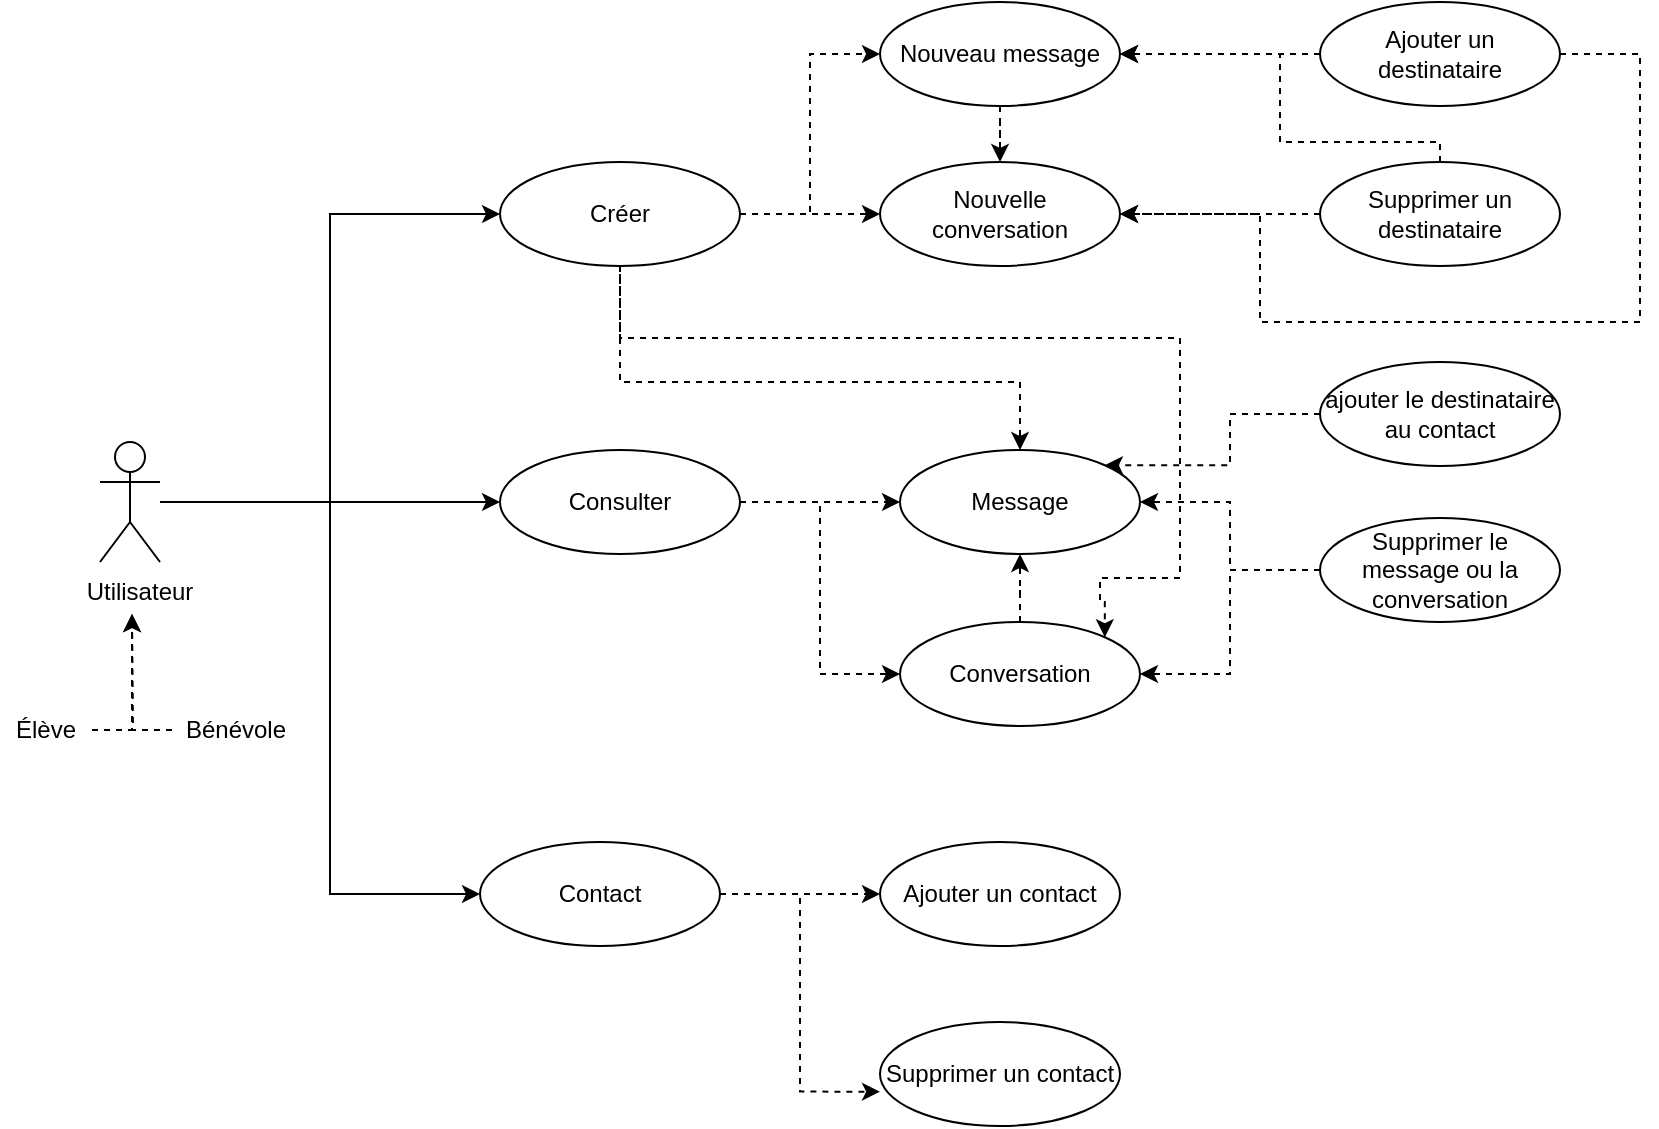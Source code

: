 <mxfile version="21.1.1" type="github">
  <diagram name="Page-1" id="rdmQYj4Cs7jWOs6_GkxZ">
    <mxGraphModel dx="1434" dy="794" grid="1" gridSize="10" guides="1" tooltips="1" connect="1" arrows="1" fold="1" page="1" pageScale="1" pageWidth="827" pageHeight="1169" math="0" shadow="0">
      <root>
        <mxCell id="0" />
        <mxCell id="1" parent="0" />
        <mxCell id="GBjzqEbFsssH7kwa6L_I-11" style="edgeStyle=orthogonalEdgeStyle;rounded=0;orthogonalLoop=1;jettySize=auto;html=1;entryX=0;entryY=0.5;entryDx=0;entryDy=0;" parent="1" source="GBjzqEbFsssH7kwa6L_I-1" target="GBjzqEbFsssH7kwa6L_I-10" edge="1">
          <mxGeometry relative="1" as="geometry" />
        </mxCell>
        <mxCell id="GBjzqEbFsssH7kwa6L_I-13" style="edgeStyle=orthogonalEdgeStyle;rounded=0;orthogonalLoop=1;jettySize=auto;html=1;entryX=0;entryY=0.5;entryDx=0;entryDy=0;" parent="1" source="GBjzqEbFsssH7kwa6L_I-1" target="GBjzqEbFsssH7kwa6L_I-12" edge="1">
          <mxGeometry relative="1" as="geometry" />
        </mxCell>
        <mxCell id="GBjzqEbFsssH7kwa6L_I-25" style="edgeStyle=orthogonalEdgeStyle;rounded=0;orthogonalLoop=1;jettySize=auto;html=1;entryX=0;entryY=0.5;entryDx=0;entryDy=0;" parent="1" target="GBjzqEbFsssH7kwa6L_I-24" edge="1">
          <mxGeometry relative="1" as="geometry">
            <mxPoint x="115" y="310" as="sourcePoint" />
            <mxPoint x="275" y="506" as="targetPoint" />
            <Array as="points">
              <mxPoint x="195" y="310" />
              <mxPoint x="195" y="506" />
            </Array>
          </mxGeometry>
        </mxCell>
        <mxCell id="GBjzqEbFsssH7kwa6L_I-1" value="Actor" style="shape=umlActor;verticalLabelPosition=bottom;verticalAlign=top;html=1;outlineConnect=0;overflow=visible;noLabel=1;" parent="1" vertex="1">
          <mxGeometry x="80" y="280" width="30" height="60" as="geometry" />
        </mxCell>
        <mxCell id="GBjzqEbFsssH7kwa6L_I-2" value="Utilisateur" style="text;html=1;strokeColor=none;fillColor=none;align=center;verticalAlign=middle;whiteSpace=wrap;rounded=0;" parent="1" vertex="1">
          <mxGeometry x="70" y="340" width="60" height="30" as="geometry" />
        </mxCell>
        <mxCell id="GBjzqEbFsssH7kwa6L_I-3" value="" style="edgeStyle=orthogonalEdgeStyle;rounded=0;orthogonalLoop=1;jettySize=auto;html=1;dashed=1;" parent="1" source="GBjzqEbFsssH7kwa6L_I-4" edge="1">
          <mxGeometry relative="1" as="geometry">
            <mxPoint x="76" y="425" as="sourcePoint" />
            <mxPoint x="96" y="366" as="targetPoint" />
          </mxGeometry>
        </mxCell>
        <mxCell id="GBjzqEbFsssH7kwa6L_I-4" value="Élève" style="text;html=1;strokeColor=none;fillColor=none;align=center;verticalAlign=middle;whiteSpace=wrap;rounded=0;" parent="1" vertex="1">
          <mxGeometry x="30" y="409" width="46" height="30" as="geometry" />
        </mxCell>
        <mxCell id="GBjzqEbFsssH7kwa6L_I-5" value="" style="edgeStyle=orthogonalEdgeStyle;rounded=0;orthogonalLoop=1;jettySize=auto;html=1;dashed=1;exitX=0;exitY=0.5;exitDx=0;exitDy=0;" parent="1" source="GBjzqEbFsssH7kwa6L_I-6" edge="1">
          <mxGeometry relative="1" as="geometry">
            <mxPoint x="116" y="431" as="sourcePoint" />
            <mxPoint x="96" y="366" as="targetPoint" />
          </mxGeometry>
        </mxCell>
        <mxCell id="GBjzqEbFsssH7kwa6L_I-6" value="Bénévole" style="text;html=1;strokeColor=none;fillColor=none;align=center;verticalAlign=middle;whiteSpace=wrap;rounded=0;" parent="1" vertex="1">
          <mxGeometry x="116" y="409" width="64" height="30" as="geometry" />
        </mxCell>
        <mxCell id="GBjzqEbFsssH7kwa6L_I-16" value="" style="edgeStyle=orthogonalEdgeStyle;rounded=0;orthogonalLoop=1;jettySize=auto;html=1;dashed=1;" parent="1" source="GBjzqEbFsssH7kwa6L_I-10" target="GBjzqEbFsssH7kwa6L_I-14" edge="1">
          <mxGeometry relative="1" as="geometry">
            <Array as="points">
              <mxPoint x="460" y="310" />
              <mxPoint x="460" y="310" />
            </Array>
          </mxGeometry>
        </mxCell>
        <mxCell id="GBjzqEbFsssH7kwa6L_I-19" style="edgeStyle=orthogonalEdgeStyle;rounded=0;orthogonalLoop=1;jettySize=auto;html=1;entryX=0;entryY=0.5;entryDx=0;entryDy=0;dashed=1;" parent="1" source="GBjzqEbFsssH7kwa6L_I-10" target="GBjzqEbFsssH7kwa6L_I-17" edge="1">
          <mxGeometry relative="1" as="geometry" />
        </mxCell>
        <mxCell id="GBjzqEbFsssH7kwa6L_I-10" value="Consulter" style="ellipse;whiteSpace=wrap;html=1;" parent="1" vertex="1">
          <mxGeometry x="280" y="284" width="120" height="52" as="geometry" />
        </mxCell>
        <mxCell id="GBjzqEbFsssH7kwa6L_I-22" style="edgeStyle=orthogonalEdgeStyle;rounded=0;orthogonalLoop=1;jettySize=auto;html=1;dashed=1;" parent="1" source="GBjzqEbFsssH7kwa6L_I-12" target="GBjzqEbFsssH7kwa6L_I-21" edge="1">
          <mxGeometry relative="1" as="geometry" />
        </mxCell>
        <mxCell id="GBjzqEbFsssH7kwa6L_I-23" style="edgeStyle=orthogonalEdgeStyle;rounded=0;orthogonalLoop=1;jettySize=auto;html=1;entryX=0;entryY=0.5;entryDx=0;entryDy=0;dashed=1;" parent="1" source="GBjzqEbFsssH7kwa6L_I-12" target="GBjzqEbFsssH7kwa6L_I-20" edge="1">
          <mxGeometry relative="1" as="geometry" />
        </mxCell>
        <mxCell id="GBjzqEbFsssH7kwa6L_I-40" style="edgeStyle=orthogonalEdgeStyle;rounded=0;orthogonalLoop=1;jettySize=auto;html=1;entryX=0.5;entryY=0;entryDx=0;entryDy=0;dashed=1;" parent="1" source="GBjzqEbFsssH7kwa6L_I-12" target="GBjzqEbFsssH7kwa6L_I-14" edge="1">
          <mxGeometry relative="1" as="geometry">
            <Array as="points">
              <mxPoint x="340" y="250" />
              <mxPoint x="540" y="250" />
            </Array>
          </mxGeometry>
        </mxCell>
        <mxCell id="GBjzqEbFsssH7kwa6L_I-41" style="edgeStyle=orthogonalEdgeStyle;rounded=0;orthogonalLoop=1;jettySize=auto;html=1;dashed=1;entryX=1;entryY=0;entryDx=0;entryDy=0;" parent="1" target="GBjzqEbFsssH7kwa6L_I-17" edge="1">
          <mxGeometry relative="1" as="geometry">
            <Array as="points">
              <mxPoint x="340" y="228" />
              <mxPoint x="620" y="228" />
              <mxPoint x="620" y="348" />
              <mxPoint x="580" y="348" />
              <mxPoint x="580" y="360" />
              <mxPoint x="582" y="360" />
            </Array>
            <mxPoint x="340" y="190" as="sourcePoint" />
            <mxPoint x="582.426" y="375.615" as="targetPoint" />
          </mxGeometry>
        </mxCell>
        <mxCell id="GBjzqEbFsssH7kwa6L_I-12" value="Créer" style="ellipse;whiteSpace=wrap;html=1;" parent="1" vertex="1">
          <mxGeometry x="280" y="140" width="120" height="52" as="geometry" />
        </mxCell>
        <mxCell id="GBjzqEbFsssH7kwa6L_I-14" value="Message" style="ellipse;whiteSpace=wrap;html=1;" parent="1" vertex="1">
          <mxGeometry x="480" y="284" width="120" height="52" as="geometry" />
        </mxCell>
        <mxCell id="zAWTuySF6jtsqshDQRT_-4" style="edgeStyle=orthogonalEdgeStyle;rounded=0;orthogonalLoop=1;jettySize=auto;html=1;dashed=1;" parent="1" source="GBjzqEbFsssH7kwa6L_I-17" target="GBjzqEbFsssH7kwa6L_I-14" edge="1">
          <mxGeometry relative="1" as="geometry" />
        </mxCell>
        <mxCell id="GBjzqEbFsssH7kwa6L_I-17" value="Conversation" style="ellipse;whiteSpace=wrap;html=1;" parent="1" vertex="1">
          <mxGeometry x="480" y="370" width="120" height="52" as="geometry" />
        </mxCell>
        <mxCell id="GBjzqEbFsssH7kwa6L_I-37" value="" style="edgeStyle=orthogonalEdgeStyle;rounded=0;orthogonalLoop=1;jettySize=auto;html=1;dashed=1;" parent="1" source="GBjzqEbFsssH7kwa6L_I-20" target="GBjzqEbFsssH7kwa6L_I-21" edge="1">
          <mxGeometry relative="1" as="geometry" />
        </mxCell>
        <mxCell id="GBjzqEbFsssH7kwa6L_I-20" value="Nouveau message" style="ellipse;whiteSpace=wrap;html=1;" parent="1" vertex="1">
          <mxGeometry x="470" y="60" width="120" height="52" as="geometry" />
        </mxCell>
        <mxCell id="GBjzqEbFsssH7kwa6L_I-21" value="Nouvelle conversation" style="ellipse;whiteSpace=wrap;html=1;" parent="1" vertex="1">
          <mxGeometry x="470" y="140" width="120" height="52" as="geometry" />
        </mxCell>
        <mxCell id="GBjzqEbFsssH7kwa6L_I-28" value="" style="edgeStyle=orthogonalEdgeStyle;rounded=0;orthogonalLoop=1;jettySize=auto;html=1;dashed=1;" parent="1" source="GBjzqEbFsssH7kwa6L_I-24" target="GBjzqEbFsssH7kwa6L_I-26" edge="1">
          <mxGeometry relative="1" as="geometry" />
        </mxCell>
        <mxCell id="GBjzqEbFsssH7kwa6L_I-30" style="edgeStyle=orthogonalEdgeStyle;rounded=0;orthogonalLoop=1;jettySize=auto;html=1;entryX=0;entryY=0.67;entryDx=0;entryDy=0;entryPerimeter=0;dashed=1;" parent="1" source="GBjzqEbFsssH7kwa6L_I-24" target="GBjzqEbFsssH7kwa6L_I-29" edge="1">
          <mxGeometry relative="1" as="geometry" />
        </mxCell>
        <mxCell id="GBjzqEbFsssH7kwa6L_I-24" value="Contact" style="ellipse;whiteSpace=wrap;html=1;" parent="1" vertex="1">
          <mxGeometry x="270" y="480" width="120" height="52" as="geometry" />
        </mxCell>
        <mxCell id="GBjzqEbFsssH7kwa6L_I-26" value="Ajouter un contact" style="ellipse;whiteSpace=wrap;html=1;" parent="1" vertex="1">
          <mxGeometry x="470" y="480" width="120" height="52" as="geometry" />
        </mxCell>
        <mxCell id="GBjzqEbFsssH7kwa6L_I-29" value="Supprimer un contact" style="ellipse;whiteSpace=wrap;html=1;" parent="1" vertex="1">
          <mxGeometry x="470" y="570" width="120" height="52" as="geometry" />
        </mxCell>
        <mxCell id="GBjzqEbFsssH7kwa6L_I-33" style="edgeStyle=orthogonalEdgeStyle;rounded=0;orthogonalLoop=1;jettySize=auto;html=1;entryX=1;entryY=0.5;entryDx=0;entryDy=0;dashed=1;" parent="1" source="GBjzqEbFsssH7kwa6L_I-31" target="GBjzqEbFsssH7kwa6L_I-20" edge="1">
          <mxGeometry relative="1" as="geometry" />
        </mxCell>
        <mxCell id="GBjzqEbFsssH7kwa6L_I-36" style="edgeStyle=orthogonalEdgeStyle;rounded=0;orthogonalLoop=1;jettySize=auto;html=1;entryX=1;entryY=0.5;entryDx=0;entryDy=0;dashed=1;" parent="1" source="GBjzqEbFsssH7kwa6L_I-31" target="GBjzqEbFsssH7kwa6L_I-21" edge="1">
          <mxGeometry relative="1" as="geometry">
            <Array as="points">
              <mxPoint x="850" y="86" />
              <mxPoint x="850" y="220" />
              <mxPoint x="660" y="220" />
              <mxPoint x="660" y="166" />
            </Array>
          </mxGeometry>
        </mxCell>
        <mxCell id="GBjzqEbFsssH7kwa6L_I-31" value="Ajouter un destinataire" style="ellipse;whiteSpace=wrap;html=1;" parent="1" vertex="1">
          <mxGeometry x="690" y="60" width="120" height="52" as="geometry" />
        </mxCell>
        <mxCell id="GBjzqEbFsssH7kwa6L_I-34" style="edgeStyle=orthogonalEdgeStyle;rounded=0;orthogonalLoop=1;jettySize=auto;html=1;entryX=1;entryY=0.5;entryDx=0;entryDy=0;exitX=0.5;exitY=0;exitDx=0;exitDy=0;dashed=1;" parent="1" source="GBjzqEbFsssH7kwa6L_I-32" target="GBjzqEbFsssH7kwa6L_I-20" edge="1">
          <mxGeometry relative="1" as="geometry">
            <Array as="points">
              <mxPoint x="750" y="130" />
              <mxPoint x="670" y="130" />
              <mxPoint x="670" y="86" />
            </Array>
          </mxGeometry>
        </mxCell>
        <mxCell id="GBjzqEbFsssH7kwa6L_I-35" style="edgeStyle=orthogonalEdgeStyle;rounded=0;orthogonalLoop=1;jettySize=auto;html=1;entryX=1;entryY=0.5;entryDx=0;entryDy=0;dashed=1;" parent="1" source="GBjzqEbFsssH7kwa6L_I-32" target="GBjzqEbFsssH7kwa6L_I-21" edge="1">
          <mxGeometry relative="1" as="geometry" />
        </mxCell>
        <mxCell id="GBjzqEbFsssH7kwa6L_I-32" value="Supprimer un destinataire" style="ellipse;whiteSpace=wrap;html=1;" parent="1" vertex="1">
          <mxGeometry x="690" y="140" width="120" height="52" as="geometry" />
        </mxCell>
        <mxCell id="GBjzqEbFsssH7kwa6L_I-43" style="edgeStyle=orthogonalEdgeStyle;rounded=0;orthogonalLoop=1;jettySize=auto;html=1;entryX=1;entryY=0.5;entryDx=0;entryDy=0;dashed=1;" parent="1" source="GBjzqEbFsssH7kwa6L_I-42" target="GBjzqEbFsssH7kwa6L_I-14" edge="1">
          <mxGeometry relative="1" as="geometry" />
        </mxCell>
        <mxCell id="GBjzqEbFsssH7kwa6L_I-44" style="edgeStyle=orthogonalEdgeStyle;rounded=0;orthogonalLoop=1;jettySize=auto;html=1;entryX=1;entryY=0.5;entryDx=0;entryDy=0;dashed=1;" parent="1" source="GBjzqEbFsssH7kwa6L_I-42" target="GBjzqEbFsssH7kwa6L_I-17" edge="1">
          <mxGeometry relative="1" as="geometry" />
        </mxCell>
        <mxCell id="GBjzqEbFsssH7kwa6L_I-42" value="Supprimer le message ou la conversation" style="ellipse;whiteSpace=wrap;html=1;" parent="1" vertex="1">
          <mxGeometry x="690" y="318" width="120" height="52" as="geometry" />
        </mxCell>
        <mxCell id="zAWTuySF6jtsqshDQRT_-2" style="edgeStyle=orthogonalEdgeStyle;rounded=0;orthogonalLoop=1;jettySize=auto;html=1;entryX=1;entryY=0;entryDx=0;entryDy=0;dashed=1;" parent="1" source="zAWTuySF6jtsqshDQRT_-1" target="GBjzqEbFsssH7kwa6L_I-14" edge="1">
          <mxGeometry relative="1" as="geometry" />
        </mxCell>
        <mxCell id="zAWTuySF6jtsqshDQRT_-1" value="ajouter le destinataire au contact" style="ellipse;whiteSpace=wrap;html=1;" parent="1" vertex="1">
          <mxGeometry x="690" y="240" width="120" height="52" as="geometry" />
        </mxCell>
      </root>
    </mxGraphModel>
  </diagram>
</mxfile>
